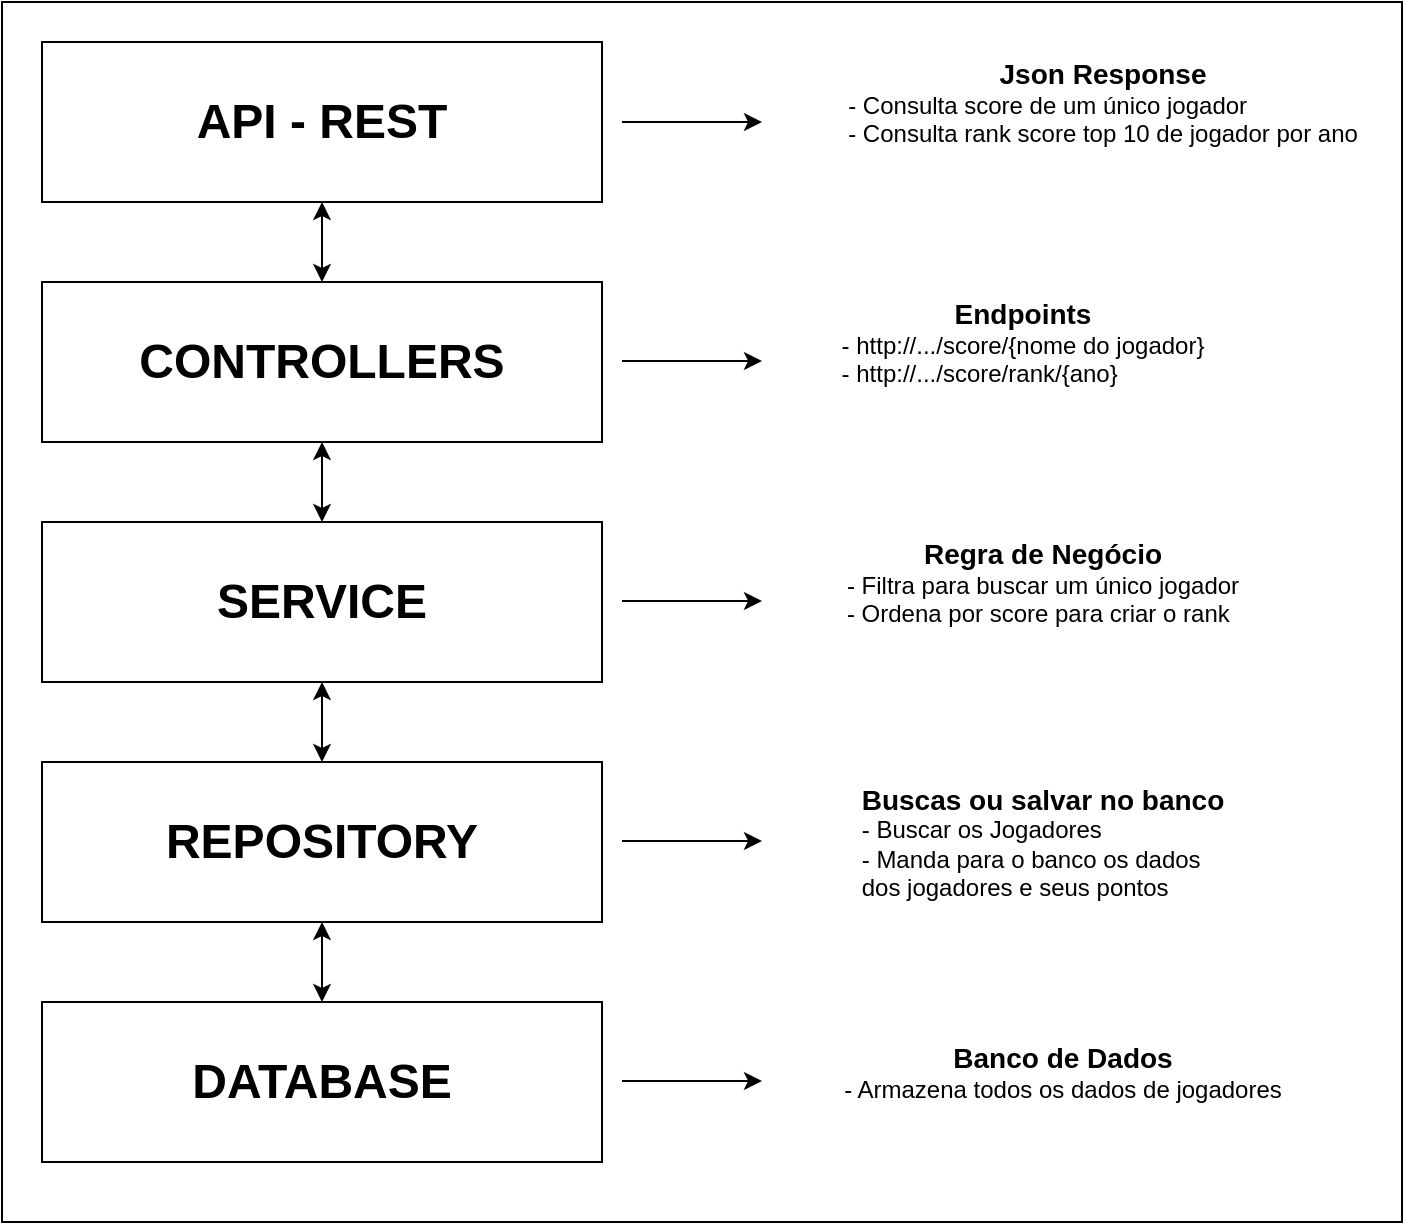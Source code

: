 <mxfile version="21.0.6" type="github">
  <diagram name="Página-1" id="Lwdg_upJvftOhq4kmK9L">
    <mxGraphModel dx="1434" dy="834" grid="1" gridSize="10" guides="1" tooltips="1" connect="1" arrows="1" fold="1" page="1" pageScale="1" pageWidth="827" pageHeight="1169" math="0" shadow="0">
      <root>
        <mxCell id="0" />
        <mxCell id="1" parent="0" />
        <mxCell id="IMHiyt7qtnZKYGunOryh-16" value="" style="rounded=0;whiteSpace=wrap;html=1;" vertex="1" parent="1">
          <mxGeometry x="20" y="20" width="700" height="610" as="geometry" />
        </mxCell>
        <mxCell id="a7yx9ChBMZeZlX-JBnJz-1" value="&lt;b&gt;&lt;font style=&quot;font-size: 24px;&quot;&gt;API - REST&lt;/font&gt;&lt;/b&gt;" style="rounded=0;whiteSpace=wrap;html=1;" parent="1" vertex="1">
          <mxGeometry x="40" y="40" width="280" height="80" as="geometry" />
        </mxCell>
        <mxCell id="a7yx9ChBMZeZlX-JBnJz-2" value="&lt;b&gt;&lt;font style=&quot;font-size: 24px;&quot;&gt;CONTROLLERS&lt;/font&gt;&lt;/b&gt;" style="rounded=0;whiteSpace=wrap;html=1;" parent="1" vertex="1">
          <mxGeometry x="40" y="160" width="280" height="80" as="geometry" />
        </mxCell>
        <mxCell id="a7yx9ChBMZeZlX-JBnJz-3" value="&lt;b&gt;&lt;font style=&quot;font-size: 24px;&quot;&gt;SERVICE&lt;/font&gt;&lt;/b&gt;" style="rounded=0;whiteSpace=wrap;html=1;" parent="1" vertex="1">
          <mxGeometry x="40" y="280" width="280" height="80" as="geometry" />
        </mxCell>
        <mxCell id="a7yx9ChBMZeZlX-JBnJz-4" value="&lt;span style=&quot;font-size: 24px;&quot;&gt;&lt;b&gt;REPOSITORY&lt;/b&gt;&lt;/span&gt;" style="rounded=0;whiteSpace=wrap;html=1;" parent="1" vertex="1">
          <mxGeometry x="40" y="400" width="280" height="80" as="geometry" />
        </mxCell>
        <mxCell id="a7yx9ChBMZeZlX-JBnJz-5" value="&lt;span style=&quot;font-size: 24px;&quot;&gt;&lt;b&gt;DATABASE&lt;/b&gt;&lt;/span&gt;" style="rounded=0;whiteSpace=wrap;html=1;" parent="1" vertex="1">
          <mxGeometry x="40" y="520" width="280" height="80" as="geometry" />
        </mxCell>
        <mxCell id="IMHiyt7qtnZKYGunOryh-2" value="" style="endArrow=classic;startArrow=classic;html=1;rounded=0;entryX=0.5;entryY=1;entryDx=0;entryDy=0;" edge="1" parent="1" source="a7yx9ChBMZeZlX-JBnJz-2" target="a7yx9ChBMZeZlX-JBnJz-1">
          <mxGeometry width="50" height="50" relative="1" as="geometry">
            <mxPoint x="390" y="450" as="sourcePoint" />
            <mxPoint x="440" y="400" as="targetPoint" />
          </mxGeometry>
        </mxCell>
        <mxCell id="IMHiyt7qtnZKYGunOryh-3" value="" style="endArrow=classic;startArrow=classic;html=1;rounded=0;entryX=0.5;entryY=1;entryDx=0;entryDy=0;" edge="1" parent="1" source="a7yx9ChBMZeZlX-JBnJz-3" target="a7yx9ChBMZeZlX-JBnJz-2">
          <mxGeometry width="50" height="50" relative="1" as="geometry">
            <mxPoint x="390" y="450" as="sourcePoint" />
            <mxPoint x="440" y="400" as="targetPoint" />
          </mxGeometry>
        </mxCell>
        <mxCell id="IMHiyt7qtnZKYGunOryh-4" value="" style="endArrow=classic;startArrow=classic;html=1;rounded=0;entryX=0.5;entryY=1;entryDx=0;entryDy=0;" edge="1" parent="1" source="a7yx9ChBMZeZlX-JBnJz-4" target="a7yx9ChBMZeZlX-JBnJz-3">
          <mxGeometry width="50" height="50" relative="1" as="geometry">
            <mxPoint x="390" y="450" as="sourcePoint" />
            <mxPoint x="440" y="400" as="targetPoint" />
          </mxGeometry>
        </mxCell>
        <mxCell id="IMHiyt7qtnZKYGunOryh-5" value="" style="endArrow=classic;startArrow=classic;html=1;rounded=0;entryX=0.5;entryY=1;entryDx=0;entryDy=0;" edge="1" parent="1" source="a7yx9ChBMZeZlX-JBnJz-5" target="a7yx9ChBMZeZlX-JBnJz-4">
          <mxGeometry width="50" height="50" relative="1" as="geometry">
            <mxPoint x="390" y="450" as="sourcePoint" />
            <mxPoint x="440" y="400" as="targetPoint" />
          </mxGeometry>
        </mxCell>
        <mxCell id="IMHiyt7qtnZKYGunOryh-6" value="" style="endArrow=classic;html=1;rounded=0;" edge="1" parent="1">
          <mxGeometry width="50" height="50" relative="1" as="geometry">
            <mxPoint x="330" y="80" as="sourcePoint" />
            <mxPoint x="400" y="80" as="targetPoint" />
          </mxGeometry>
        </mxCell>
        <mxCell id="IMHiyt7qtnZKYGunOryh-7" value="&lt;b&gt;&lt;font style=&quot;font-size: 14px;&quot;&gt;Json Response&lt;/font&gt;&lt;/b&gt;&lt;br&gt;&lt;div style=&quot;text-align: justify;&quot;&gt;&lt;span style=&quot;background-color: initial;&quot;&gt;- Consulta score de um único jogador&lt;/span&gt;&lt;/div&gt;&lt;div style=&quot;text-align: justify;&quot;&gt;&lt;span style=&quot;background-color: initial;&quot;&gt;- Consulta rank score top 10 de jogador por ano&lt;/span&gt;&lt;/div&gt;" style="text;html=1;align=center;verticalAlign=middle;resizable=0;points=[];autosize=1;strokeColor=none;fillColor=none;" vertex="1" parent="1">
          <mxGeometry x="430" y="40" width="280" height="60" as="geometry" />
        </mxCell>
        <mxCell id="IMHiyt7qtnZKYGunOryh-8" value="&lt;b&gt;&lt;font style=&quot;font-size: 14px;&quot;&gt;Endpoints&lt;/font&gt;&lt;/b&gt;&lt;br&gt;&lt;div style=&quot;text-align: justify;&quot;&gt;&lt;span style=&quot;background-color: initial;&quot;&gt;- http://.../score/{nome do jogador}&lt;/span&gt;&lt;/div&gt;&lt;div style=&quot;text-align: justify;&quot;&gt;&lt;span style=&quot;background-color: initial;&quot;&gt;- http://.../score/rank/{ano}&lt;/span&gt;&lt;/div&gt;" style="text;html=1;align=center;verticalAlign=middle;resizable=0;points=[];autosize=1;strokeColor=none;fillColor=none;" vertex="1" parent="1">
          <mxGeometry x="430" y="160" width="200" height="60" as="geometry" />
        </mxCell>
        <mxCell id="IMHiyt7qtnZKYGunOryh-9" value="" style="endArrow=classic;html=1;rounded=0;" edge="1" parent="1">
          <mxGeometry width="50" height="50" relative="1" as="geometry">
            <mxPoint x="330" y="199.5" as="sourcePoint" />
            <mxPoint x="400" y="199.5" as="targetPoint" />
          </mxGeometry>
        </mxCell>
        <mxCell id="IMHiyt7qtnZKYGunOryh-10" value="" style="endArrow=classic;html=1;rounded=0;" edge="1" parent="1">
          <mxGeometry width="50" height="50" relative="1" as="geometry">
            <mxPoint x="330" y="319.5" as="sourcePoint" />
            <mxPoint x="400" y="319.5" as="targetPoint" />
          </mxGeometry>
        </mxCell>
        <mxCell id="IMHiyt7qtnZKYGunOryh-11" value="" style="endArrow=classic;html=1;rounded=0;" edge="1" parent="1">
          <mxGeometry width="50" height="50" relative="1" as="geometry">
            <mxPoint x="330" y="439.5" as="sourcePoint" />
            <mxPoint x="400" y="439.5" as="targetPoint" />
          </mxGeometry>
        </mxCell>
        <mxCell id="IMHiyt7qtnZKYGunOryh-12" value="" style="endArrow=classic;html=1;rounded=0;" edge="1" parent="1">
          <mxGeometry width="50" height="50" relative="1" as="geometry">
            <mxPoint x="330" y="559.5" as="sourcePoint" />
            <mxPoint x="400" y="559.5" as="targetPoint" />
          </mxGeometry>
        </mxCell>
        <mxCell id="IMHiyt7qtnZKYGunOryh-13" value="&lt;b&gt;&lt;font style=&quot;font-size: 14px;&quot;&gt;Regra de Negócio&lt;/font&gt;&lt;/b&gt;&lt;br&gt;&lt;div style=&quot;text-align: justify;&quot;&gt;&lt;span style=&quot;background-color: initial;&quot;&gt;- Filtra para buscar um único jogador&lt;/span&gt;&lt;/div&gt;&lt;div style=&quot;text-align: justify;&quot;&gt;&lt;span style=&quot;background-color: initial;&quot;&gt;- Ordena por score para criar o rank&lt;/span&gt;&lt;/div&gt;" style="text;html=1;align=center;verticalAlign=middle;resizable=0;points=[];autosize=1;strokeColor=none;fillColor=none;" vertex="1" parent="1">
          <mxGeometry x="430" y="280" width="220" height="60" as="geometry" />
        </mxCell>
        <mxCell id="IMHiyt7qtnZKYGunOryh-14" value="&lt;b&gt;&lt;font style=&quot;font-size: 14px;&quot;&gt;Buscas ou salvar no banco&lt;/font&gt;&lt;/b&gt;&lt;br&gt;&lt;div style=&quot;text-align: justify;&quot;&gt;&lt;span style=&quot;background-color: initial;&quot;&gt;- Buscar os Jogadores&lt;/span&gt;&lt;/div&gt;&lt;div style=&quot;text-align: justify;&quot;&gt;&lt;span style=&quot;background-color: initial;&quot;&gt;- Manda para o banco os dados&amp;nbsp;&lt;/span&gt;&lt;/div&gt;&lt;div style=&quot;text-align: justify;&quot;&gt;&lt;span style=&quot;background-color: initial;&quot;&gt;dos jogadores e seus pontos&lt;/span&gt;&lt;/div&gt;" style="text;html=1;align=center;verticalAlign=middle;resizable=0;points=[];autosize=1;strokeColor=none;fillColor=none;" vertex="1" parent="1">
          <mxGeometry x="440" y="405" width="200" height="70" as="geometry" />
        </mxCell>
        <mxCell id="IMHiyt7qtnZKYGunOryh-15" value="&lt;b&gt;&lt;font style=&quot;font-size: 14px;&quot;&gt;Banco de Dados&lt;/font&gt;&lt;/b&gt;&lt;br&gt;&lt;div style=&quot;text-align: justify;&quot;&gt;&lt;span style=&quot;background-color: initial;&quot;&gt;- Armazena todos os dados de jogadores&lt;br&gt;&lt;/span&gt;&lt;/div&gt;" style="text;html=1;align=center;verticalAlign=middle;resizable=0;points=[];autosize=1;strokeColor=none;fillColor=none;" vertex="1" parent="1">
          <mxGeometry x="430" y="535" width="240" height="40" as="geometry" />
        </mxCell>
      </root>
    </mxGraphModel>
  </diagram>
</mxfile>
